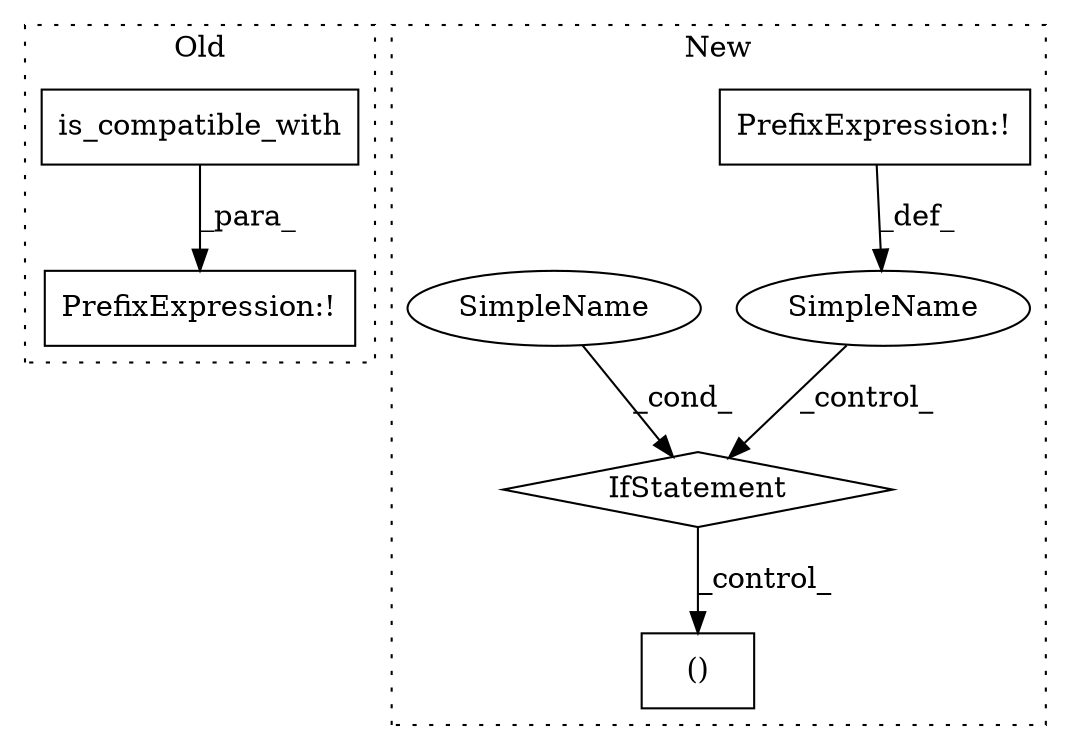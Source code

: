 digraph G {
subgraph cluster0 {
1 [label="is_compatible_with" a="32" s="5195,5237" l="19,1" shape="box"];
3 [label="PrefixExpression:!" a="38" s="5180" l="1" shape="box"];
label = "Old";
style="dotted";
}
subgraph cluster1 {
2 [label="IfStatement" a="25" s="5930,5965" l="4,2" shape="diamond"];
4 [label="()" a="106" s="5990" l="28" shape="box"];
5 [label="PrefixExpression:!" a="38" s="5785" l="1" shape="box"];
6 [label="SimpleName" a="42" s="" l="" shape="ellipse"];
7 [label="SimpleName" a="42" s="" l="" shape="ellipse"];
label = "New";
style="dotted";
}
1 -> 3 [label="_para_"];
2 -> 4 [label="_control_"];
5 -> 7 [label="_def_"];
6 -> 2 [label="_cond_"];
7 -> 2 [label="_control_"];
}